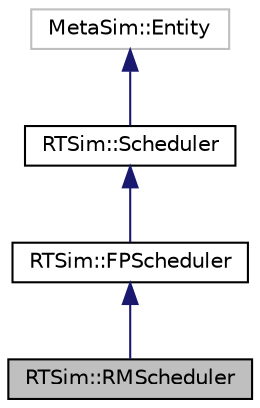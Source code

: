 digraph "RTSim::RMScheduler"
{
  edge [fontname="Helvetica",fontsize="10",labelfontname="Helvetica",labelfontsize="10"];
  node [fontname="Helvetica",fontsize="10",shape=record];
  Node1 [label="RTSim::RMScheduler",height=0.2,width=0.4,color="black", fillcolor="grey75", style="filled", fontcolor="black"];
  Node2 -> Node1 [dir="back",color="midnightblue",fontsize="10",style="solid",fontname="Helvetica"];
  Node2 [label="RTSim::FPScheduler",height=0.2,width=0.4,color="black", fillcolor="white", style="filled",URL="$df/d47/classRTSim_1_1FPScheduler.html"];
  Node3 -> Node2 [dir="back",color="midnightblue",fontsize="10",style="solid",fontname="Helvetica"];
  Node3 [label="RTSim::Scheduler",height=0.2,width=0.4,color="black", fillcolor="white", style="filled",URL="$d6/d9d/classRTSim_1_1Scheduler.html"];
  Node4 -> Node3 [dir="back",color="midnightblue",fontsize="10",style="solid",fontname="Helvetica"];
  Node4 [label="MetaSim::Entity",height=0.2,width=0.4,color="grey75", fillcolor="white", style="filled"];
}

